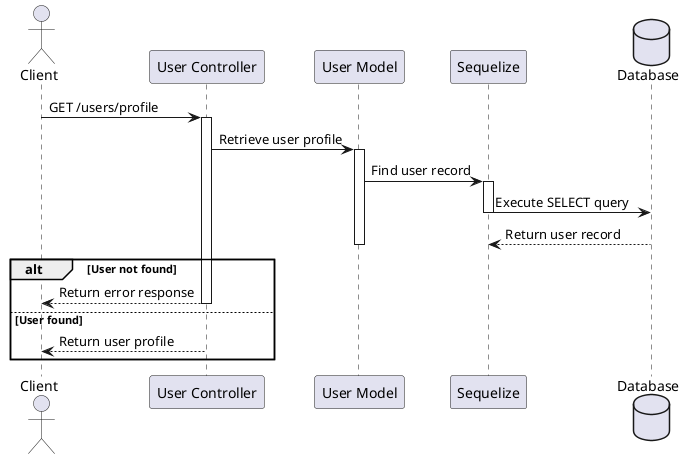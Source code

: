 @startuml

actor Client
participant "User Controller" as Controller
participant "User Model" as Model
participant "Sequelize" as ORM
database "Database" as DB

Client -> Controller: GET /users/profile
activate Controller

Controller -> Model: Retrieve user profile
activate Model
Model -> ORM: Find user record
activate ORM
ORM -> DB: Execute SELECT query
deactivate ORM
DB --> ORM: Return user record
deactivate DB
deactivate Model

alt User not found
  Controller --> Client: Return error response
  deactivate Controller
else User found
  Controller --> Client: Return user profile
  deactivate Controller
end

@enduml
